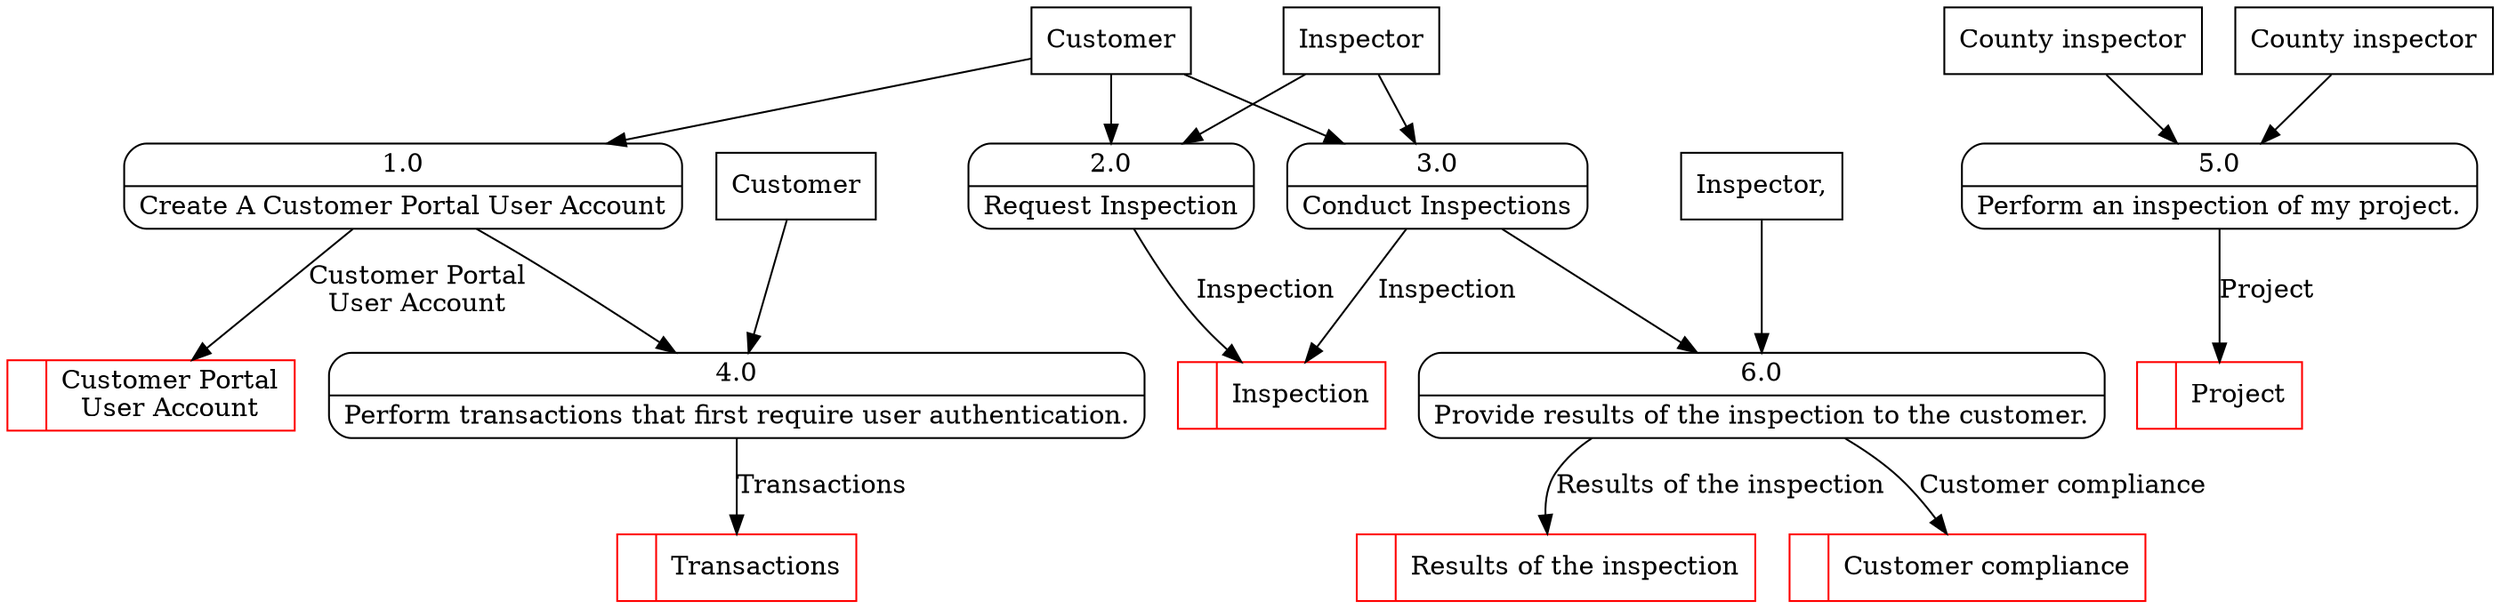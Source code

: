 digraph dfd2{ 
node[shape=record]
200 [label="<f0>  |<f1> Customer Portal\nUser Account " color=red];
201 [label="<f0>  |<f1> Inspection " color=red];
202 [label="Customer" shape=box];
203 [label="Inspector" shape=box];
204 [label="{<f0> 1.0|<f1> Create A Customer Portal User Account }" shape=Mrecord];
205 [label="{<f0> 2.0|<f1> Request Inspection }" shape=Mrecord];
206 [label="{<f0> 3.0|<f1> Conduct Inspections }" shape=Mrecord];
4 [label="{<f0> 4.0|<f1> Perform transactions that first require user authentication. }" shape=Mrecord];
204 -> 4
1001 [label="Customer" shape=box];
1001 -> 4
1003 [label="<f0>  |<f1> Transactions " color=red];
4 -> 1003 [label="Transactions"]
5 [label="{<f0> 5.0|<f1> Perform an inspection of my project. }" shape=Mrecord];
1005 [label="County inspector" shape=box];
1005 -> 5
1007 [label="County inspector" shape=box];
1007 -> 5
1009 [label="<f0>  |<f1> Project " color=red];
5 -> 1009 [label="Project"]
6 [label="{<f0> 6.0|<f1> Provide results of the inspection to the customer. }" shape=Mrecord];
1011 [label="Inspector," shape=box];
1011 -> 6
206 -> 6
1014 [label="<f0>  |<f1> Customer compliance " color=red];
6 -> 1014 [label="Customer compliance"]
1016 [label="<f0>  |<f1> Results of the inspection " color=red];
6 -> 1016 [label="Results of the inspection"]
202 -> 204
202 -> 205
202 -> 206
203 -> 205
203 -> 206
204 -> 200 [label="Customer Portal\nUser Account"]
205 -> 201 [label="Inspection"]
206 -> 201 [label="Inspection"]
}